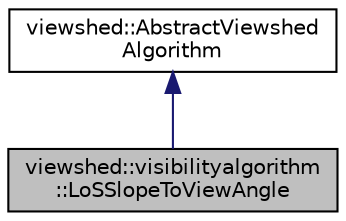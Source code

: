 digraph "viewshed::visibilityalgorithm::LoSSlopeToViewAngle"
{
 // LATEX_PDF_SIZE
  edge [fontname="Helvetica",fontsize="10",labelfontname="Helvetica",labelfontsize="10"];
  node [fontname="Helvetica",fontsize="10",shape=record];
  Node1 [label="viewshed::visibilityalgorithm\l::LoSSlopeToViewAngle",height=0.2,width=0.4,color="black", fillcolor="grey75", style="filled", fontcolor="black",tooltip=" "];
  Node2 -> Node1 [dir="back",color="midnightblue",fontsize="10",style="solid",fontname="Helvetica"];
  Node2 [label="viewshed::AbstractViewshed\lAlgorithm",height=0.2,width=0.4,color="black", fillcolor="white", style="filled",URL="$classviewshed_1_1AbstractViewshedAlgorithm.html",tooltip="Base class for all Viewshed Algorithms."];
}

